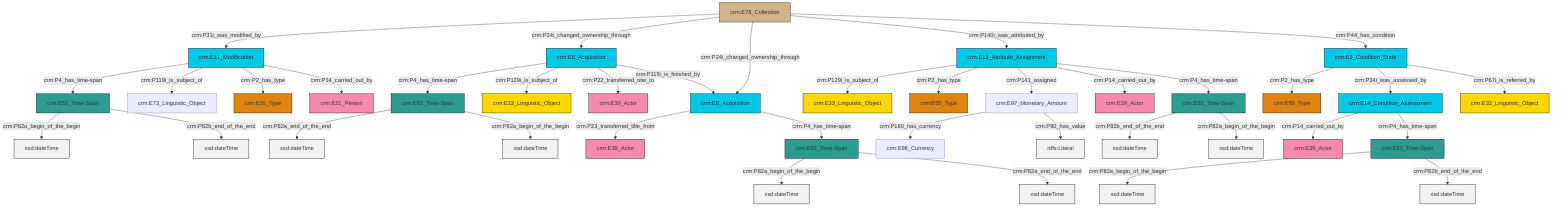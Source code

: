 graph TD
classDef Literal fill:#f2f2f2,stroke:#000000;
classDef CRM_Entity fill:#FFFFFF,stroke:#000000;
classDef Temporal_Entity fill:#00C9E6, stroke:#000000;
classDef Type fill:#E18312, stroke:#000000;
classDef Time-Span fill:#2C9C91, stroke:#000000;
classDef Appellation fill:#FFEB7F, stroke:#000000;
classDef Place fill:#008836, stroke:#000000;
classDef Persistent_Item fill:#B266B2, stroke:#000000;
classDef Conceptual_Object fill:#FFD700, stroke:#000000;
classDef Physical_Thing fill:#D2B48C, stroke:#000000;
classDef Actor fill:#f58aad, stroke:#000000;
classDef PC_Classes fill:#4ce600, stroke:#000000;
classDef Multi fill:#cccccc,stroke:#000000;

0["crm:E8_Acquisition"]:::Temporal_Entity -->|crm:P23_transferred_title_from| 1["crm:E39_Actor"]:::Actor
4["crm:E8_Acquisition"]:::Temporal_Entity -->|crm:P4_has_time-span| 5["crm:E52_Time-Span"]:::Time-Span
6["crm:E3_Condition_State"]:::Temporal_Entity -->|crm:P2_has_type| 7["crm:E55_Type"]:::Type
11["crm:E13_Attribute_Assignment"]:::Temporal_Entity -->|crm:P129i_is_subject_of| 12["crm:E33_Linguistic_Object"]:::Conceptual_Object
19["crm:E52_Time-Span"]:::Time-Span -->|crm:P82a_begin_of_the_begin| 20[xsd:dateTime]:::Literal
5["crm:E52_Time-Span"]:::Time-Span -->|crm:P82a_end_of_the_end| 21[xsd:dateTime]:::Literal
22["crm:E52_Time-Span"]:::Time-Span -->|crm:P82a_begin_of_the_begin| 23[xsd:dateTime]:::Literal
24["crm:E52_Time-Span"]:::Time-Span -->|crm:P82b_end_of_the_end| 25[xsd:dateTime]:::Literal
0["crm:E8_Acquisition"]:::Temporal_Entity -->|crm:P4_has_time-span| 26["crm:E52_Time-Span"]:::Time-Span
27["crm:E78_Collection"]:::Physical_Thing -->|crm:P31i_was_modified_by| 28["crm:E11_Modification"]:::Temporal_Entity
11["crm:E13_Attribute_Assignment"]:::Temporal_Entity -->|crm:P2_has_type| 29["crm:E55_Type"]:::Type
27["crm:E78_Collection"]:::Physical_Thing -->|crm:P24i_changed_ownership_through| 4["crm:E8_Acquisition"]:::Temporal_Entity
28["crm:E11_Modification"]:::Temporal_Entity -->|crm:P4_has_time-span| 19["crm:E52_Time-Span"]:::Time-Span
11["crm:E13_Attribute_Assignment"]:::Temporal_Entity -->|crm:P141_assigned| 2["crm:E97_Monetary_Amount"]:::Default
32["crm:E14_Condition_Assessment"]:::Temporal_Entity -->|crm:P14_carried_out_by| 33["crm:E39_Actor"]:::Actor
5["crm:E52_Time-Span"]:::Time-Span -->|crm:P82a_begin_of_the_begin| 34[xsd:dateTime]:::Literal
27["crm:E78_Collection"]:::Physical_Thing -->|crm:P24i_changed_ownership_through| 0["crm:E8_Acquisition"]:::Temporal_Entity
11["crm:E13_Attribute_Assignment"]:::Temporal_Entity -->|crm:P14_carried_out_by| 37["crm:E39_Actor"]:::Actor
26["crm:E52_Time-Span"]:::Time-Span -->|crm:P82a_begin_of_the_begin| 38[xsd:dateTime]:::Literal
2["crm:E97_Monetary_Amount"]:::Default -->|crm:P180_has_currency| 15["crm:E98_Currency"]:::Default
27["crm:E78_Collection"]:::Physical_Thing -->|crm:P140i_was_attributed_by| 11["crm:E13_Attribute_Assignment"]:::Temporal_Entity
32["crm:E14_Condition_Assessment"]:::Temporal_Entity -->|crm:P4_has_time-span| 22["crm:E52_Time-Span"]:::Time-Span
28["crm:E11_Modification"]:::Temporal_Entity -->|crm:P119i_is_subject_of| 45["crm:E73_Linguistic_Object"]:::Default
19["crm:E52_Time-Span"]:::Time-Span -->|crm:P82b_end_of_the_end| 49[xsd:dateTime]:::Literal
22["crm:E52_Time-Span"]:::Time-Span -->|crm:P82b_end_of_the_end| 50[xsd:dateTime]:::Literal
6["crm:E3_Condition_State"]:::Temporal_Entity -->|crm:P34i_was_assessed_by| 32["crm:E14_Condition_Assessment"]:::Temporal_Entity
11["crm:E13_Attribute_Assignment"]:::Temporal_Entity -->|crm:P4_has_time-span| 24["crm:E52_Time-Span"]:::Time-Span
26["crm:E52_Time-Span"]:::Time-Span -->|crm:P82a_end_of_the_end| 53[xsd:dateTime]:::Literal
4["crm:E8_Acquisition"]:::Temporal_Entity -->|crm:P129i_is_subject_of| 54["crm:E33_Linguistic_Object"]:::Conceptual_Object
6["crm:E3_Condition_State"]:::Temporal_Entity -->|crm:P67i_is_referred_by| 17["crm:E33_Linguistic_Object"]:::Conceptual_Object
28["crm:E11_Modification"]:::Temporal_Entity -->|crm:P2_has_type| 51["crm:E55_Type"]:::Type
24["crm:E52_Time-Span"]:::Time-Span -->|crm:P82a_begin_of_the_begin| 61[xsd:dateTime]:::Literal
27["crm:E78_Collection"]:::Physical_Thing -->|crm:P44_has_condition| 6["crm:E3_Condition_State"]:::Temporal_Entity
4["crm:E8_Acquisition"]:::Temporal_Entity -->|crm:P22_transferred_title_to| 42["crm:E39_Actor"]:::Actor
28["crm:E11_Modification"]:::Temporal_Entity -->|crm:P14_carried_out_by| 9["crm:E21_Person"]:::Actor
2["crm:E97_Monetary_Amount"]:::Default -->|crm:P90_has_value| 62[rdfs:Literal]:::Literal
4["crm:E8_Acquisition"]:::Temporal_Entity -->|crm:P115i_is_finished_by| 0["crm:E8_Acquisition"]:::Temporal_Entity